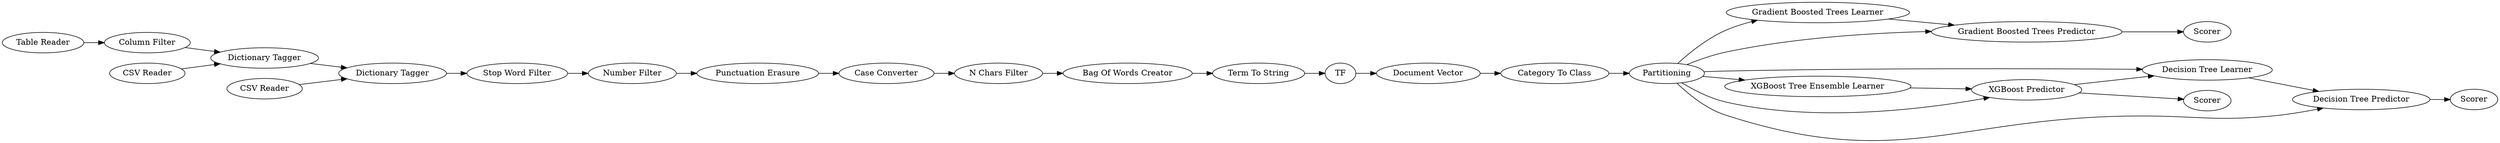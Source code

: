 digraph {
	"-7603247435442716241_402" [label=Scorer]
	"-7603247435442716241_393" [label="N Chars Filter"]
	"-7603247435442716241_396" [label="Gradient Boosted Trees Learner"]
	"-7603247435442716241_291" [label="Decision Tree Learner"]
	"-7603247435442716241_403" [label=Scorer]
	"-7603247435442716241_69" [label="Stop Word Filter"]
	"-7603247435442716241_29" [label="Punctuation Erasure"]
	"-7603247435442716241_399" [label="Table Reader"]
	"-7603247435442716241_72" [label="Column Filter"]
	"-7603247435442716241_190" [label="Dictionary Tagger"]
	"-7603247435442716241_197" [label="Bag Of Words Creator"]
	"-7603247435442716241_400" [label="Category To Class"]
	"-7603247435442716241_395" [label="Gradient Boosted Trees Predictor"]
	"-7603247435442716241_33" [label="Case Converter"]
	"-7603247435442716241_394" [label=Partitioning]
	"-7603247435442716241_30" [label="Number Filter"]
	"-7603247435442716241_397" [label="Term To String"]
	"-7603247435442716241_404" [label=Scorer]
	"-7603247435442716241_195" [label="CSV Reader"]
	"-7603247435442716241_196" [label="CSV Reader"]
	"-7603247435442716241_392" [label="Document Vector"]
	"-7603247435442716241_361" [label="XGBoost Tree Ensemble Learner"]
	"-7603247435442716241_279" [label="Decision Tree Predictor"]
	"-7603247435442716241_198" [label=TF]
	"-7603247435442716241_299" [label="XGBoost Predictor"]
	"-7603247435442716241_191" [label="Dictionary Tagger"]
	"-7603247435442716241_291" -> "-7603247435442716241_279"
	"-7603247435442716241_393" -> "-7603247435442716241_197"
	"-7603247435442716241_196" -> "-7603247435442716241_190"
	"-7603247435442716241_397" -> "-7603247435442716241_198"
	"-7603247435442716241_195" -> "-7603247435442716241_191"
	"-7603247435442716241_279" -> "-7603247435442716241_404"
	"-7603247435442716241_399" -> "-7603247435442716241_72"
	"-7603247435442716241_394" -> "-7603247435442716241_395"
	"-7603247435442716241_33" -> "-7603247435442716241_393"
	"-7603247435442716241_190" -> "-7603247435442716241_191"
	"-7603247435442716241_197" -> "-7603247435442716241_397"
	"-7603247435442716241_395" -> "-7603247435442716241_402"
	"-7603247435442716241_191" -> "-7603247435442716241_69"
	"-7603247435442716241_198" -> "-7603247435442716241_392"
	"-7603247435442716241_394" -> "-7603247435442716241_361"
	"-7603247435442716241_392" -> "-7603247435442716241_400"
	"-7603247435442716241_72" -> "-7603247435442716241_190"
	"-7603247435442716241_361" -> "-7603247435442716241_299"
	"-7603247435442716241_299" -> "-7603247435442716241_291"
	"-7603247435442716241_394" -> "-7603247435442716241_299"
	"-7603247435442716241_30" -> "-7603247435442716241_29"
	"-7603247435442716241_394" -> "-7603247435442716241_279"
	"-7603247435442716241_299" -> "-7603247435442716241_403"
	"-7603247435442716241_394" -> "-7603247435442716241_291"
	"-7603247435442716241_396" -> "-7603247435442716241_395"
	"-7603247435442716241_394" -> "-7603247435442716241_396"
	"-7603247435442716241_69" -> "-7603247435442716241_30"
	"-7603247435442716241_400" -> "-7603247435442716241_394"
	"-7603247435442716241_29" -> "-7603247435442716241_33"
	rankdir=LR
}
